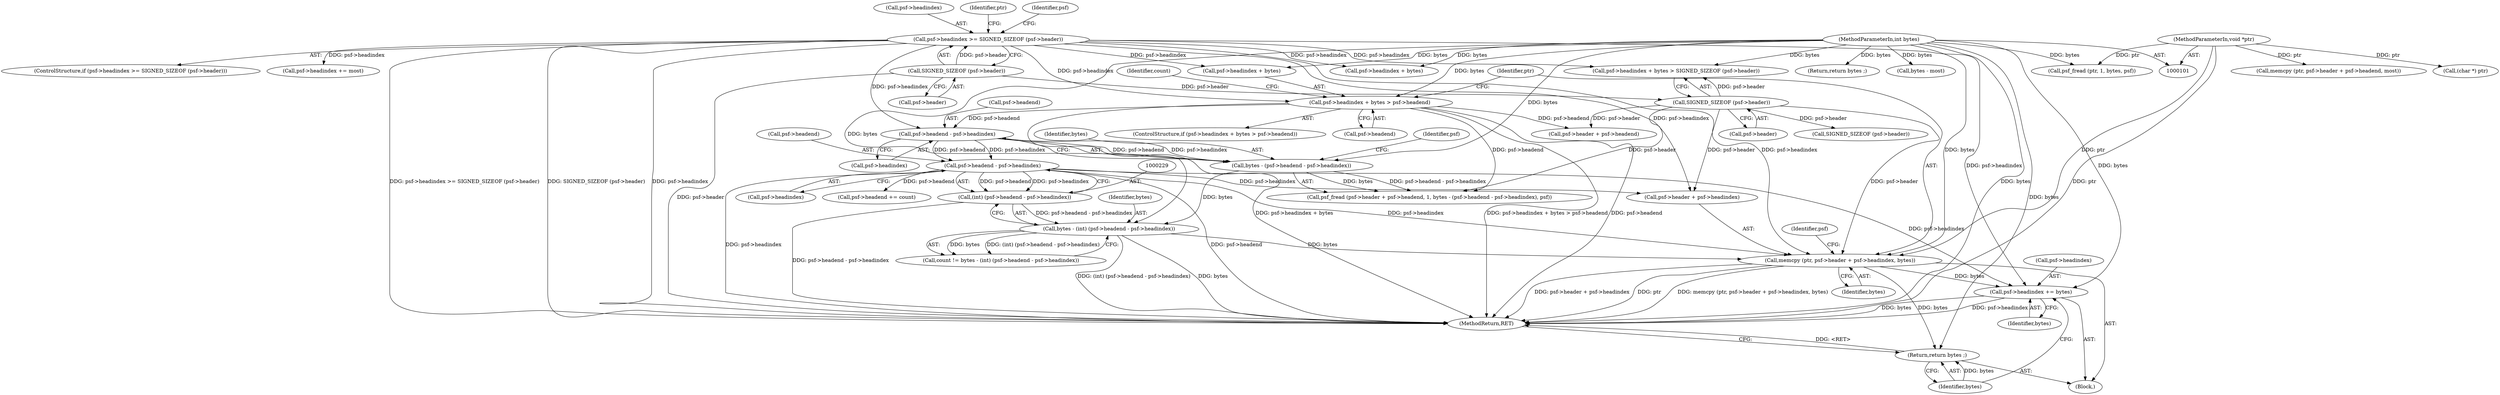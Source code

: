 digraph "1_libsndfile_708e996c87c5fae77b104ccfeb8f6db784c32074_13@API" {
"1000248" [label="(Call,memcpy (ptr, psf->header + psf->headindex, bytes))"];
"1000103" [label="(MethodParameterIn,void *ptr)"];
"1000132" [label="(Call,SIGNED_SIZEOF (psf->header))"];
"1000115" [label="(Call,SIGNED_SIZEOF (psf->header))"];
"1000230" [label="(Call,psf->headend - psf->headindex)"];
"1000215" [label="(Call,psf->headend - psf->headindex)"];
"1000192" [label="(Call,psf->headindex + bytes > psf->headend)"];
"1000111" [label="(Call,psf->headindex >= SIGNED_SIZEOF (psf->header))"];
"1000104" [label="(MethodParameterIn,int bytes)"];
"1000226" [label="(Call,bytes - (int) (psf->headend - psf->headindex))"];
"1000213" [label="(Call,bytes - (psf->headend - psf->headindex))"];
"1000228" [label="(Call,(int) (psf->headend - psf->headindex))"];
"1000258" [label="(Call,psf->headindex += bytes)"];
"1000263" [label="(Return,return bytes ;)"];
"1000205" [label="(Call,psf->header + psf->headend)"];
"1000189" [label="(Return,return bytes ;)"];
"1000260" [label="(Identifier,psf)"];
"1000228" [label="(Call,(int) (psf->headend - psf->headindex))"];
"1000227" [label="(Identifier,bytes)"];
"1000234" [label="(Call,psf->headindex)"];
"1000193" [label="(Call,psf->headindex + bytes)"];
"1000110" [label="(ControlStructure,if (psf->headindex >= SIGNED_SIZEOF (psf->header)))"];
"1000112" [label="(Call,psf->headindex)"];
"1000249" [label="(Identifier,ptr)"];
"1000203" [label="(Identifier,count)"];
"1000216" [label="(Call,psf->headend)"];
"1000224" [label="(Call,count != bytes - (int) (psf->headend - psf->headindex))"];
"1000226" [label="(Call,bytes - (int) (psf->headend - psf->headindex))"];
"1000120" [label="(Call,psf_fread (ptr, 1, bytes, psf))"];
"1000159" [label="(Call,memcpy (ptr, psf->header + psf->headend, most))"];
"1000192" [label="(Call,psf->headindex + bytes > psf->headend)"];
"1000257" [label="(Identifier,bytes)"];
"1000259" [label="(Call,psf->headindex)"];
"1000265" [label="(MethodReturn,RET)"];
"1000180" [label="(Call,(char *) ptr)"];
"1000213" [label="(Call,bytes - (psf->headend - psf->headindex))"];
"1000219" [label="(Call,psf->headindex)"];
"1000262" [label="(Identifier,bytes)"];
"1000104" [label="(MethodParameterIn,int bytes)"];
"1000243" [label="(Call,psf->headend += count)"];
"1000204" [label="(Call,psf_fread (psf->header + psf->headend, 1, bytes - (psf->headend - psf->headindex), psf))"];
"1000250" [label="(Call,psf->header + psf->headindex)"];
"1000248" [label="(Call,memcpy (ptr, psf->header + psf->headindex, bytes))"];
"1000116" [label="(Call,psf->header)"];
"1000264" [label="(Identifier,bytes)"];
"1000173" [label="(Call,psf->headindex += most)"];
"1000258" [label="(Call,psf->headindex += bytes)"];
"1000132" [label="(Call,SIGNED_SIZEOF (psf->header))"];
"1000127" [label="(Call,psf->headindex + bytes)"];
"1000222" [label="(Identifier,psf)"];
"1000215" [label="(Call,psf->headend - psf->headindex)"];
"1000115" [label="(Call,SIGNED_SIZEOF (psf->header))"];
"1000141" [label="(Call,SIGNED_SIZEOF (psf->header))"];
"1000231" [label="(Call,psf->headend)"];
"1000198" [label="(Call,psf->headend)"];
"1000121" [label="(Identifier,ptr)"];
"1000105" [label="(Block,)"];
"1000230" [label="(Call,psf->headend - psf->headindex)"];
"1000263" [label="(Return,return bytes ;)"];
"1000133" [label="(Call,psf->header)"];
"1000191" [label="(ControlStructure,if (psf->headindex + bytes > psf->headend))"];
"1000103" [label="(MethodParameterIn,void *ptr)"];
"1000184" [label="(Call,bytes - most)"];
"1000126" [label="(Call,psf->headindex + bytes > SIGNED_SIZEOF (psf->header))"];
"1000129" [label="(Identifier,psf)"];
"1000214" [label="(Identifier,bytes)"];
"1000111" [label="(Call,psf->headindex >= SIGNED_SIZEOF (psf->header))"];
"1000248" -> "1000105"  [label="AST: "];
"1000248" -> "1000257"  [label="CFG: "];
"1000249" -> "1000248"  [label="AST: "];
"1000250" -> "1000248"  [label="AST: "];
"1000257" -> "1000248"  [label="AST: "];
"1000260" -> "1000248"  [label="CFG: "];
"1000248" -> "1000265"  [label="DDG: memcpy (ptr, psf->header + psf->headindex, bytes)"];
"1000248" -> "1000265"  [label="DDG: psf->header + psf->headindex"];
"1000248" -> "1000265"  [label="DDG: ptr"];
"1000103" -> "1000248"  [label="DDG: ptr"];
"1000132" -> "1000248"  [label="DDG: psf->header"];
"1000230" -> "1000248"  [label="DDG: psf->headindex"];
"1000111" -> "1000248"  [label="DDG: psf->headindex"];
"1000226" -> "1000248"  [label="DDG: bytes"];
"1000104" -> "1000248"  [label="DDG: bytes"];
"1000248" -> "1000258"  [label="DDG: bytes"];
"1000248" -> "1000263"  [label="DDG: bytes"];
"1000103" -> "1000101"  [label="AST: "];
"1000103" -> "1000265"  [label="DDG: ptr"];
"1000103" -> "1000120"  [label="DDG: ptr"];
"1000103" -> "1000159"  [label="DDG: ptr"];
"1000103" -> "1000180"  [label="DDG: ptr"];
"1000132" -> "1000126"  [label="AST: "];
"1000132" -> "1000133"  [label="CFG: "];
"1000133" -> "1000132"  [label="AST: "];
"1000126" -> "1000132"  [label="CFG: "];
"1000132" -> "1000126"  [label="DDG: psf->header"];
"1000115" -> "1000132"  [label="DDG: psf->header"];
"1000132" -> "1000141"  [label="DDG: psf->header"];
"1000132" -> "1000204"  [label="DDG: psf->header"];
"1000132" -> "1000205"  [label="DDG: psf->header"];
"1000132" -> "1000250"  [label="DDG: psf->header"];
"1000115" -> "1000111"  [label="AST: "];
"1000115" -> "1000116"  [label="CFG: "];
"1000116" -> "1000115"  [label="AST: "];
"1000111" -> "1000115"  [label="CFG: "];
"1000115" -> "1000265"  [label="DDG: psf->header"];
"1000115" -> "1000111"  [label="DDG: psf->header"];
"1000230" -> "1000228"  [label="AST: "];
"1000230" -> "1000234"  [label="CFG: "];
"1000231" -> "1000230"  [label="AST: "];
"1000234" -> "1000230"  [label="AST: "];
"1000228" -> "1000230"  [label="CFG: "];
"1000230" -> "1000265"  [label="DDG: psf->headend"];
"1000230" -> "1000265"  [label="DDG: psf->headindex"];
"1000230" -> "1000228"  [label="DDG: psf->headend"];
"1000230" -> "1000228"  [label="DDG: psf->headindex"];
"1000215" -> "1000230"  [label="DDG: psf->headend"];
"1000215" -> "1000230"  [label="DDG: psf->headindex"];
"1000230" -> "1000243"  [label="DDG: psf->headend"];
"1000230" -> "1000250"  [label="DDG: psf->headindex"];
"1000230" -> "1000258"  [label="DDG: psf->headindex"];
"1000215" -> "1000213"  [label="AST: "];
"1000215" -> "1000219"  [label="CFG: "];
"1000216" -> "1000215"  [label="AST: "];
"1000219" -> "1000215"  [label="AST: "];
"1000213" -> "1000215"  [label="CFG: "];
"1000215" -> "1000213"  [label="DDG: psf->headend"];
"1000215" -> "1000213"  [label="DDG: psf->headindex"];
"1000192" -> "1000215"  [label="DDG: psf->headend"];
"1000111" -> "1000215"  [label="DDG: psf->headindex"];
"1000192" -> "1000191"  [label="AST: "];
"1000192" -> "1000198"  [label="CFG: "];
"1000193" -> "1000192"  [label="AST: "];
"1000198" -> "1000192"  [label="AST: "];
"1000203" -> "1000192"  [label="CFG: "];
"1000249" -> "1000192"  [label="CFG: "];
"1000192" -> "1000265"  [label="DDG: psf->headindex + bytes"];
"1000192" -> "1000265"  [label="DDG: psf->headindex + bytes > psf->headend"];
"1000192" -> "1000265"  [label="DDG: psf->headend"];
"1000111" -> "1000192"  [label="DDG: psf->headindex"];
"1000104" -> "1000192"  [label="DDG: bytes"];
"1000192" -> "1000204"  [label="DDG: psf->headend"];
"1000192" -> "1000205"  [label="DDG: psf->headend"];
"1000111" -> "1000110"  [label="AST: "];
"1000112" -> "1000111"  [label="AST: "];
"1000121" -> "1000111"  [label="CFG: "];
"1000129" -> "1000111"  [label="CFG: "];
"1000111" -> "1000265"  [label="DDG: SIGNED_SIZEOF (psf->header)"];
"1000111" -> "1000265"  [label="DDG: psf->headindex"];
"1000111" -> "1000265"  [label="DDG: psf->headindex >= SIGNED_SIZEOF (psf->header)"];
"1000111" -> "1000126"  [label="DDG: psf->headindex"];
"1000111" -> "1000127"  [label="DDG: psf->headindex"];
"1000111" -> "1000173"  [label="DDG: psf->headindex"];
"1000111" -> "1000193"  [label="DDG: psf->headindex"];
"1000111" -> "1000250"  [label="DDG: psf->headindex"];
"1000111" -> "1000258"  [label="DDG: psf->headindex"];
"1000104" -> "1000101"  [label="AST: "];
"1000104" -> "1000265"  [label="DDG: bytes"];
"1000104" -> "1000120"  [label="DDG: bytes"];
"1000104" -> "1000126"  [label="DDG: bytes"];
"1000104" -> "1000127"  [label="DDG: bytes"];
"1000104" -> "1000184"  [label="DDG: bytes"];
"1000104" -> "1000189"  [label="DDG: bytes"];
"1000104" -> "1000193"  [label="DDG: bytes"];
"1000104" -> "1000213"  [label="DDG: bytes"];
"1000104" -> "1000226"  [label="DDG: bytes"];
"1000104" -> "1000258"  [label="DDG: bytes"];
"1000104" -> "1000263"  [label="DDG: bytes"];
"1000226" -> "1000224"  [label="AST: "];
"1000226" -> "1000228"  [label="CFG: "];
"1000227" -> "1000226"  [label="AST: "];
"1000228" -> "1000226"  [label="AST: "];
"1000224" -> "1000226"  [label="CFG: "];
"1000226" -> "1000265"  [label="DDG: bytes"];
"1000226" -> "1000265"  [label="DDG: (int) (psf->headend - psf->headindex)"];
"1000226" -> "1000224"  [label="DDG: bytes"];
"1000226" -> "1000224"  [label="DDG: (int) (psf->headend - psf->headindex)"];
"1000213" -> "1000226"  [label="DDG: bytes"];
"1000228" -> "1000226"  [label="DDG: psf->headend - psf->headindex"];
"1000213" -> "1000204"  [label="AST: "];
"1000214" -> "1000213"  [label="AST: "];
"1000222" -> "1000213"  [label="CFG: "];
"1000213" -> "1000204"  [label="DDG: bytes"];
"1000213" -> "1000204"  [label="DDG: psf->headend - psf->headindex"];
"1000229" -> "1000228"  [label="AST: "];
"1000228" -> "1000265"  [label="DDG: psf->headend - psf->headindex"];
"1000258" -> "1000105"  [label="AST: "];
"1000258" -> "1000262"  [label="CFG: "];
"1000259" -> "1000258"  [label="AST: "];
"1000262" -> "1000258"  [label="AST: "];
"1000264" -> "1000258"  [label="CFG: "];
"1000258" -> "1000265"  [label="DDG: bytes"];
"1000258" -> "1000265"  [label="DDG: psf->headindex"];
"1000263" -> "1000105"  [label="AST: "];
"1000263" -> "1000264"  [label="CFG: "];
"1000264" -> "1000263"  [label="AST: "];
"1000265" -> "1000263"  [label="CFG: "];
"1000263" -> "1000265"  [label="DDG: <RET>"];
"1000264" -> "1000263"  [label="DDG: bytes"];
}
